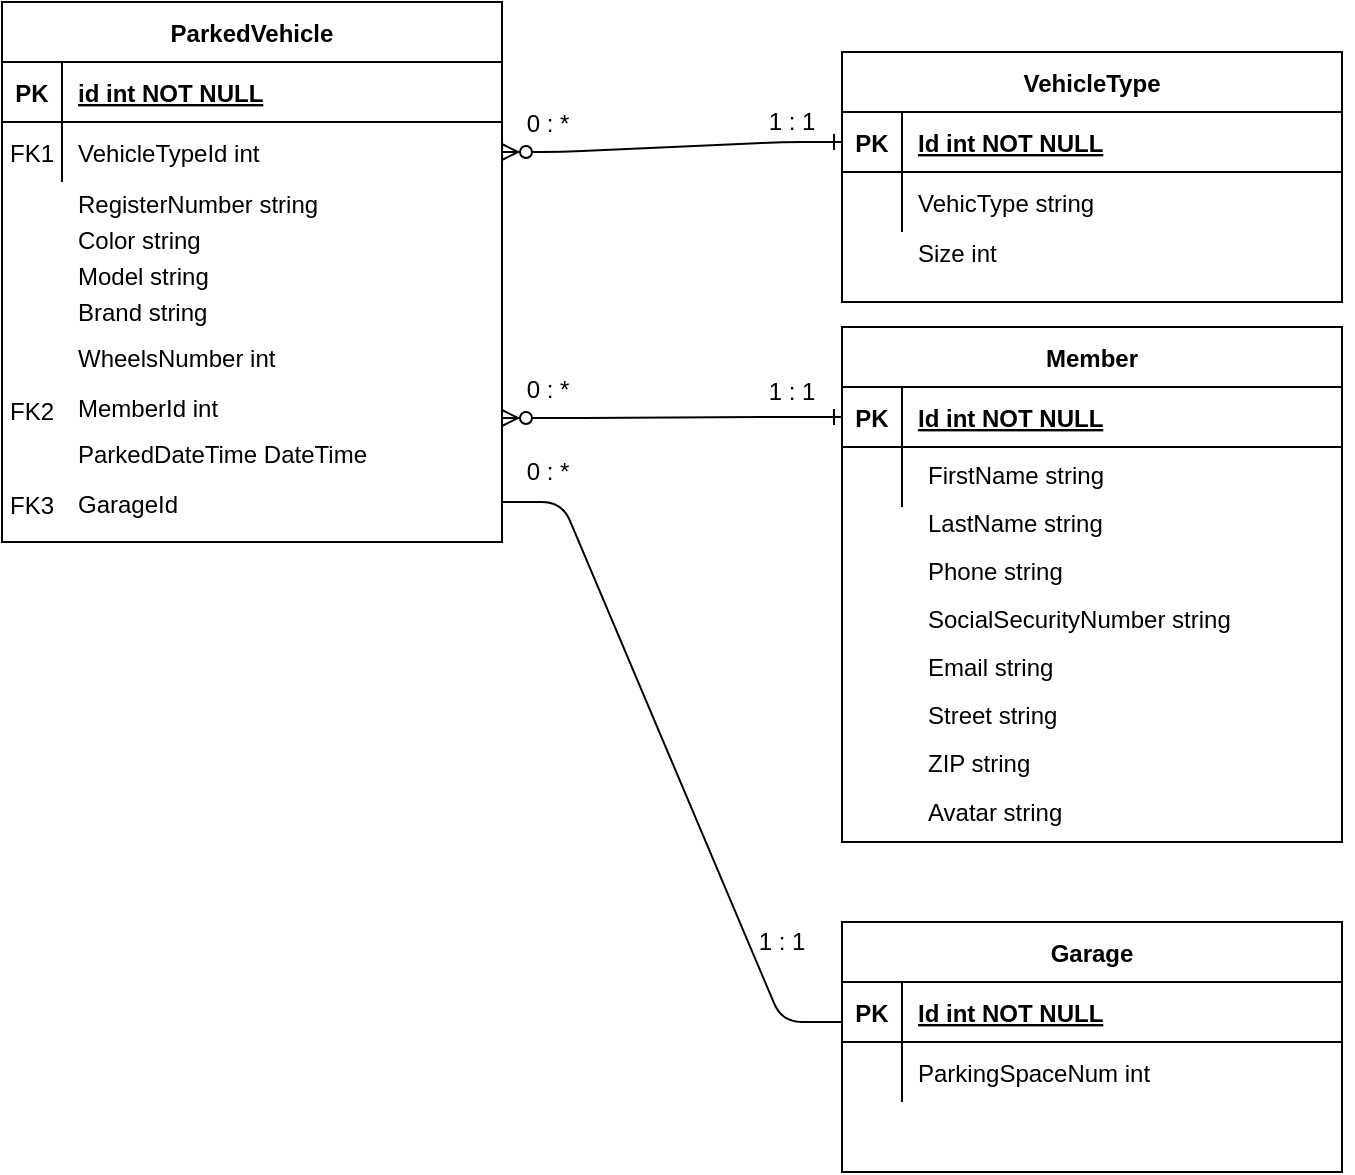 <mxfile version="13.8.8" type="device"><diagram id="R2lEEEUBdFMjLlhIrx00" name="Page-1"><mxGraphModel dx="1038" dy="529" grid="1" gridSize="10" guides="1" tooltips="1" connect="1" arrows="1" fold="1" page="1" pageScale="1" pageWidth="850" pageHeight="1100" math="0" shadow="0" extFonts="Permanent Marker^https://fonts.googleapis.com/css?family=Permanent+Marker"><root><mxCell id="0"/><mxCell id="1" parent="0"/><mxCell id="C-vyLk0tnHw3VtMMgP7b-1" value="" style="edgeStyle=entityRelationEdgeStyle;endArrow=ERone;startArrow=ERzeroToMany;endFill=0;startFill=1;entryX=0;entryY=0.5;entryDx=0;entryDy=0;" parent="1" edge="1"><mxGeometry width="100" height="100" relative="1" as="geometry"><mxPoint x="310" y="288" as="sourcePoint"/><mxPoint x="480" y="287.5" as="targetPoint"/></mxGeometry></mxCell><mxCell id="C-vyLk0tnHw3VtMMgP7b-23" value="ParkedVehicle" style="shape=table;startSize=30;container=1;collapsible=1;childLayout=tableLayout;fixedRows=1;rowLines=0;fontStyle=1;align=center;resizeLast=1;" parent="1" vertex="1"><mxGeometry x="60" y="80" width="250" height="270" as="geometry"/></mxCell><mxCell id="C-vyLk0tnHw3VtMMgP7b-24" value="" style="shape=partialRectangle;collapsible=0;dropTarget=0;pointerEvents=0;fillColor=none;points=[[0,0.5],[1,0.5]];portConstraint=eastwest;top=0;left=0;right=0;bottom=1;" parent="C-vyLk0tnHw3VtMMgP7b-23" vertex="1"><mxGeometry y="30" width="250" height="30" as="geometry"/></mxCell><mxCell id="C-vyLk0tnHw3VtMMgP7b-25" value="PK" style="shape=partialRectangle;overflow=hidden;connectable=0;fillColor=none;top=0;left=0;bottom=0;right=0;fontStyle=1;" parent="C-vyLk0tnHw3VtMMgP7b-24" vertex="1"><mxGeometry width="30" height="30" as="geometry"/></mxCell><mxCell id="C-vyLk0tnHw3VtMMgP7b-26" value="id int NOT NULL " style="shape=partialRectangle;overflow=hidden;connectable=0;fillColor=none;top=0;left=0;bottom=0;right=0;align=left;spacingLeft=6;fontStyle=5;" parent="C-vyLk0tnHw3VtMMgP7b-24" vertex="1"><mxGeometry x="30" width="220" height="30" as="geometry"/></mxCell><mxCell id="C-vyLk0tnHw3VtMMgP7b-27" value="" style="shape=partialRectangle;collapsible=0;dropTarget=0;pointerEvents=0;fillColor=none;points=[[0,0.5],[1,0.5]];portConstraint=eastwest;top=0;left=0;right=0;bottom=0;" parent="C-vyLk0tnHw3VtMMgP7b-23" vertex="1"><mxGeometry y="60" width="250" height="30" as="geometry"/></mxCell><mxCell id="C-vyLk0tnHw3VtMMgP7b-28" value="" style="shape=partialRectangle;overflow=hidden;connectable=0;fillColor=none;top=0;left=0;bottom=0;right=0;" parent="C-vyLk0tnHw3VtMMgP7b-27" vertex="1"><mxGeometry width="30" height="30" as="geometry"/></mxCell><mxCell id="C-vyLk0tnHw3VtMMgP7b-29" value="VehicleTypeId int" style="shape=partialRectangle;overflow=hidden;connectable=0;fillColor=none;top=0;left=0;bottom=0;right=0;align=left;spacingLeft=6;" parent="C-vyLk0tnHw3VtMMgP7b-27" vertex="1"><mxGeometry x="30" width="220" height="30" as="geometry"/></mxCell><mxCell id="QqNzqw2DzFEVBb72WJGt-21" value="RegisterNumber string" style="shape=partialRectangle;overflow=hidden;connectable=0;fillColor=none;top=0;left=0;bottom=0;right=0;align=left;spacingLeft=6;" parent="1" vertex="1"><mxGeometry x="90" y="164" width="220" height="33" as="geometry"/></mxCell><mxCell id="QqNzqw2DzFEVBb72WJGt-22" value="Color string" style="shape=partialRectangle;overflow=hidden;connectable=0;fillColor=none;top=0;left=0;bottom=0;right=0;align=left;spacingLeft=6;" parent="1" vertex="1"><mxGeometry x="90" y="182" width="220" height="33" as="geometry"/></mxCell><mxCell id="QqNzqw2DzFEVBb72WJGt-23" value="Model string" style="shape=partialRectangle;overflow=hidden;connectable=0;fillColor=none;top=0;left=0;bottom=0;right=0;align=left;spacingLeft=6;" parent="1" vertex="1"><mxGeometry x="90" y="200" width="220" height="33" as="geometry"/></mxCell><mxCell id="QqNzqw2DzFEVBb72WJGt-24" value="Brand string" style="shape=partialRectangle;overflow=hidden;connectable=0;fillColor=none;top=0;left=0;bottom=0;right=0;align=left;spacingLeft=6;" parent="1" vertex="1"><mxGeometry x="90" y="218" width="220" height="33" as="geometry"/></mxCell><mxCell id="QqNzqw2DzFEVBb72WJGt-25" value="WheelsNumber int" style="shape=partialRectangle;overflow=hidden;connectable=0;fillColor=none;top=0;left=0;bottom=0;right=0;align=left;spacingLeft=6;" parent="1" vertex="1"><mxGeometry x="90" y="241" width="220" height="33" as="geometry"/></mxCell><mxCell id="QqNzqw2DzFEVBb72WJGt-26" value="VehicleType" style="shape=table;startSize=30;container=1;collapsible=1;childLayout=tableLayout;fixedRows=1;rowLines=0;fontStyle=1;align=center;resizeLast=1;" parent="1" vertex="1"><mxGeometry x="480" y="105" width="250" height="125" as="geometry"/></mxCell><mxCell id="QqNzqw2DzFEVBb72WJGt-27" value="" style="shape=partialRectangle;collapsible=0;dropTarget=0;pointerEvents=0;fillColor=none;points=[[0,0.5],[1,0.5]];portConstraint=eastwest;top=0;left=0;right=0;bottom=1;" parent="QqNzqw2DzFEVBb72WJGt-26" vertex="1"><mxGeometry y="30" width="250" height="30" as="geometry"/></mxCell><mxCell id="QqNzqw2DzFEVBb72WJGt-28" value="PK" style="shape=partialRectangle;overflow=hidden;connectable=0;fillColor=none;top=0;left=0;bottom=0;right=0;fontStyle=1;" parent="QqNzqw2DzFEVBb72WJGt-27" vertex="1"><mxGeometry width="30" height="30" as="geometry"/></mxCell><mxCell id="QqNzqw2DzFEVBb72WJGt-29" value="Id int NOT NULL " style="shape=partialRectangle;overflow=hidden;connectable=0;fillColor=none;top=0;left=0;bottom=0;right=0;align=left;spacingLeft=6;fontStyle=5;" parent="QqNzqw2DzFEVBb72WJGt-27" vertex="1"><mxGeometry x="30" width="220" height="30" as="geometry"/></mxCell><mxCell id="QqNzqw2DzFEVBb72WJGt-30" value="" style="shape=partialRectangle;collapsible=0;dropTarget=0;pointerEvents=0;fillColor=none;points=[[0,0.5],[1,0.5]];portConstraint=eastwest;top=0;left=0;right=0;bottom=0;" parent="QqNzqw2DzFEVBb72WJGt-26" vertex="1"><mxGeometry y="60" width="250" height="30" as="geometry"/></mxCell><mxCell id="QqNzqw2DzFEVBb72WJGt-31" value="" style="shape=partialRectangle;overflow=hidden;connectable=0;fillColor=none;top=0;left=0;bottom=0;right=0;" parent="QqNzqw2DzFEVBb72WJGt-30" vertex="1"><mxGeometry width="30" height="30" as="geometry"/></mxCell><mxCell id="QqNzqw2DzFEVBb72WJGt-32" value="VehicType string" style="shape=partialRectangle;overflow=hidden;connectable=0;fillColor=none;top=0;left=0;bottom=0;right=0;align=left;spacingLeft=6;" parent="QqNzqw2DzFEVBb72WJGt-30" vertex="1"><mxGeometry x="30" width="220" height="30" as="geometry"/></mxCell><mxCell id="QqNzqw2DzFEVBb72WJGt-36" value="" style="edgeStyle=entityRelationEdgeStyle;endArrow=ERone;startArrow=ERzeroToMany;endFill=0;startFill=1;entryX=0;entryY=0.5;entryDx=0;entryDy=0;exitX=1;exitY=0.5;exitDx=0;exitDy=0;" parent="1" source="C-vyLk0tnHw3VtMMgP7b-27" target="QqNzqw2DzFEVBb72WJGt-27" edge="1"><mxGeometry width="100" height="100" relative="1" as="geometry"><mxPoint x="310" y="150" as="sourcePoint"/><mxPoint x="490" y="150" as="targetPoint"/></mxGeometry></mxCell><mxCell id="QqNzqw2DzFEVBb72WJGt-37" value="FK2" style="shape=partialRectangle;overflow=hidden;connectable=0;fillColor=none;top=0;left=0;bottom=0;right=0;fontStyle=0;" parent="1" vertex="1"><mxGeometry x="60" y="269" width="30" height="30" as="geometry"/></mxCell><mxCell id="QqNzqw2DzFEVBb72WJGt-38" value="MemberId int" style="shape=partialRectangle;overflow=hidden;connectable=0;fillColor=none;top=0;left=0;bottom=0;right=0;align=left;spacingLeft=6;" parent="1" vertex="1"><mxGeometry x="90" y="266" width="220" height="33" as="geometry"/></mxCell><mxCell id="QqNzqw2DzFEVBb72WJGt-39" value="FK1" style="shape=partialRectangle;overflow=hidden;connectable=0;fillColor=none;top=0;left=0;bottom=0;right=0;fontStyle=0;" parent="1" vertex="1"><mxGeometry x="60" y="140" width="30" height="30" as="geometry"/></mxCell><mxCell id="QqNzqw2DzFEVBb72WJGt-50" value="0 : *" style="text;html=1;strokeColor=none;fillColor=none;align=center;verticalAlign=middle;whiteSpace=wrap;rounded=0;" parent="1" vertex="1"><mxGeometry x="303" y="264" width="60" height="20" as="geometry"/></mxCell><mxCell id="QqNzqw2DzFEVBb72WJGt-51" value="1 : 1" style="text;html=1;strokeColor=none;fillColor=none;align=center;verticalAlign=middle;whiteSpace=wrap;rounded=0;" parent="1" vertex="1"><mxGeometry x="425" y="130" width="60" height="20" as="geometry"/></mxCell><mxCell id="QqNzqw2DzFEVBb72WJGt-52" value="1 : 1" style="text;html=1;strokeColor=none;fillColor=none;align=center;verticalAlign=middle;whiteSpace=wrap;rounded=0;" parent="1" vertex="1"><mxGeometry x="425" y="265" width="60" height="20" as="geometry"/></mxCell><mxCell id="QqNzqw2DzFEVBb72WJGt-53" value="0 : *" style="text;html=1;strokeColor=none;fillColor=none;align=center;verticalAlign=middle;whiteSpace=wrap;rounded=0;" parent="1" vertex="1"><mxGeometry x="303" y="131" width="60" height="20" as="geometry"/></mxCell><mxCell id="QqNzqw2DzFEVBb72WJGt-54" value="ParkedDateTime DateTime " style="shape=partialRectangle;overflow=hidden;connectable=0;fillColor=none;top=0;left=0;bottom=0;right=0;align=left;spacingLeft=6;" parent="1" vertex="1"><mxGeometry x="90" y="289" width="220" height="33" as="geometry"/></mxCell><mxCell id="LoRq3zJxrGA6JPp-TzU2-1" value="Size int" style="shape=partialRectangle;overflow=hidden;connectable=0;fillColor=none;top=0;left=0;bottom=0;right=0;align=left;spacingLeft=6;" parent="1" vertex="1"><mxGeometry x="510" y="190" width="220" height="30" as="geometry"/></mxCell><mxCell id="C-vyLk0tnHw3VtMMgP7b-2" value="Member" style="shape=table;startSize=30;container=1;collapsible=1;childLayout=tableLayout;fixedRows=1;rowLines=0;fontStyle=1;align=center;resizeLast=1;" parent="1" vertex="1"><mxGeometry x="480" y="242.5" width="250" height="257.5" as="geometry"/></mxCell><mxCell id="C-vyLk0tnHw3VtMMgP7b-3" value="" style="shape=partialRectangle;collapsible=0;dropTarget=0;pointerEvents=0;fillColor=none;points=[[0,0.5],[1,0.5]];portConstraint=eastwest;top=0;left=0;right=0;bottom=1;" parent="C-vyLk0tnHw3VtMMgP7b-2" vertex="1"><mxGeometry y="30" width="250" height="30" as="geometry"/></mxCell><mxCell id="C-vyLk0tnHw3VtMMgP7b-4" value="PK" style="shape=partialRectangle;overflow=hidden;connectable=0;fillColor=none;top=0;left=0;bottom=0;right=0;fontStyle=1;" parent="C-vyLk0tnHw3VtMMgP7b-3" vertex="1"><mxGeometry width="30" height="30" as="geometry"/></mxCell><mxCell id="C-vyLk0tnHw3VtMMgP7b-5" value="Id int NOT NULL " style="shape=partialRectangle;overflow=hidden;connectable=0;fillColor=none;top=0;left=0;bottom=0;right=0;align=left;spacingLeft=6;fontStyle=5;" parent="C-vyLk0tnHw3VtMMgP7b-3" vertex="1"><mxGeometry x="30" width="220" height="30" as="geometry"/></mxCell><mxCell id="C-vyLk0tnHw3VtMMgP7b-6" value="" style="shape=partialRectangle;collapsible=0;dropTarget=0;pointerEvents=0;fillColor=none;points=[[0,0.5],[1,0.5]];portConstraint=eastwest;top=0;left=0;right=0;bottom=0;" parent="C-vyLk0tnHw3VtMMgP7b-2" vertex="1"><mxGeometry y="60" width="250" height="30" as="geometry"/></mxCell><mxCell id="C-vyLk0tnHw3VtMMgP7b-7" value="" style="shape=partialRectangle;overflow=hidden;connectable=0;fillColor=none;top=0;left=0;bottom=0;right=0;" parent="C-vyLk0tnHw3VtMMgP7b-6" vertex="1"><mxGeometry width="30" height="30" as="geometry"/></mxCell><mxCell id="C-vyLk0tnHw3VtMMgP7b-8" value="" style="shape=partialRectangle;overflow=hidden;connectable=0;fillColor=none;top=0;left=0;bottom=0;right=0;align=left;spacingLeft=6;" parent="C-vyLk0tnHw3VtMMgP7b-6" vertex="1"><mxGeometry x="30" width="220" height="30" as="geometry"/></mxCell><mxCell id="QqNzqw2DzFEVBb72WJGt-41" value="FirstName string" style="shape=partialRectangle;overflow=hidden;connectable=0;fillColor=none;top=0;left=0;bottom=0;right=0;align=left;spacingLeft=6;" parent="1" vertex="1"><mxGeometry x="515" y="301.114" width="220" height="30.058" as="geometry"/></mxCell><mxCell id="QqNzqw2DzFEVBb72WJGt-42" value="LastName string" style="shape=partialRectangle;overflow=hidden;connectable=0;fillColor=none;top=0;left=0;bottom=0;right=0;align=left;spacingLeft=6;" parent="1" vertex="1"><mxGeometry x="515" y="325" width="220" height="30.058" as="geometry"/></mxCell><mxCell id="QqNzqw2DzFEVBb72WJGt-44" value="Phone string" style="shape=partialRectangle;overflow=hidden;connectable=0;fillColor=none;top=0;left=0;bottom=0;right=0;align=left;spacingLeft=6;" parent="1" vertex="1"><mxGeometry x="515" y="349" width="220" height="30.058" as="geometry"/></mxCell><mxCell id="QqNzqw2DzFEVBb72WJGt-45" value="SocialSecurityNumber string" style="shape=partialRectangle;overflow=hidden;connectable=0;fillColor=none;top=0;left=0;bottom=0;right=0;align=left;spacingLeft=6;" parent="1" vertex="1"><mxGeometry x="515" y="373" width="220" height="30.058" as="geometry"/></mxCell><mxCell id="QqNzqw2DzFEVBb72WJGt-46" value="Email string" style="shape=partialRectangle;overflow=hidden;connectable=0;fillColor=none;top=0;left=0;bottom=0;right=0;align=left;spacingLeft=6;" parent="1" vertex="1"><mxGeometry x="515" y="397" width="220" height="30.058" as="geometry"/></mxCell><mxCell id="QqNzqw2DzFEVBb72WJGt-47" value="Street string" style="shape=partialRectangle;overflow=hidden;connectable=0;fillColor=none;top=0;left=0;bottom=0;right=0;align=left;spacingLeft=6;" parent="1" vertex="1"><mxGeometry x="515" y="421" width="220" height="30.058" as="geometry"/></mxCell><mxCell id="QqNzqw2DzFEVBb72WJGt-48" value="ZIP string" style="shape=partialRectangle;overflow=hidden;connectable=0;fillColor=none;top=0;left=0;bottom=0;right=0;align=left;spacingLeft=6;" parent="1" vertex="1"><mxGeometry x="515" y="445" width="220" height="30.058" as="geometry"/></mxCell><mxCell id="QqNzqw2DzFEVBb72WJGt-49" value="Avatar string" style="shape=partialRectangle;overflow=hidden;connectable=0;fillColor=none;top=0;left=0;bottom=0;right=0;align=left;spacingLeft=6;" parent="1" vertex="1"><mxGeometry x="515" y="469.441" width="220" height="30.058" as="geometry"/></mxCell><mxCell id="XmBvM6OIjBDXL_8Xsisi-1" value="Garage" style="shape=table;startSize=30;container=1;collapsible=1;childLayout=tableLayout;fixedRows=1;rowLines=0;fontStyle=1;align=center;resizeLast=1;" vertex="1" parent="1"><mxGeometry x="480" y="540" width="250" height="125" as="geometry"/></mxCell><mxCell id="XmBvM6OIjBDXL_8Xsisi-2" value="" style="shape=partialRectangle;collapsible=0;dropTarget=0;pointerEvents=0;fillColor=none;points=[[0,0.5],[1,0.5]];portConstraint=eastwest;top=0;left=0;right=0;bottom=1;" vertex="1" parent="XmBvM6OIjBDXL_8Xsisi-1"><mxGeometry y="30" width="250" height="30" as="geometry"/></mxCell><mxCell id="XmBvM6OIjBDXL_8Xsisi-3" value="PK" style="shape=partialRectangle;overflow=hidden;connectable=0;fillColor=none;top=0;left=0;bottom=0;right=0;fontStyle=1;" vertex="1" parent="XmBvM6OIjBDXL_8Xsisi-2"><mxGeometry width="30" height="30" as="geometry"/></mxCell><mxCell id="XmBvM6OIjBDXL_8Xsisi-4" value="Id int NOT NULL " style="shape=partialRectangle;overflow=hidden;connectable=0;fillColor=none;top=0;left=0;bottom=0;right=0;align=left;spacingLeft=6;fontStyle=5;" vertex="1" parent="XmBvM6OIjBDXL_8Xsisi-2"><mxGeometry x="30" width="220" height="30" as="geometry"/></mxCell><mxCell id="XmBvM6OIjBDXL_8Xsisi-5" value="" style="shape=partialRectangle;collapsible=0;dropTarget=0;pointerEvents=0;fillColor=none;points=[[0,0.5],[1,0.5]];portConstraint=eastwest;top=0;left=0;right=0;bottom=0;" vertex="1" parent="XmBvM6OIjBDXL_8Xsisi-1"><mxGeometry y="60" width="250" height="30" as="geometry"/></mxCell><mxCell id="XmBvM6OIjBDXL_8Xsisi-6" value="" style="shape=partialRectangle;overflow=hidden;connectable=0;fillColor=none;top=0;left=0;bottom=0;right=0;" vertex="1" parent="XmBvM6OIjBDXL_8Xsisi-5"><mxGeometry width="30" height="30" as="geometry"/></mxCell><mxCell id="XmBvM6OIjBDXL_8Xsisi-7" value="ParkingSpaceNum int" style="shape=partialRectangle;overflow=hidden;connectable=0;fillColor=none;top=0;left=0;bottom=0;right=0;align=left;spacingLeft=6;" vertex="1" parent="XmBvM6OIjBDXL_8Xsisi-5"><mxGeometry x="30" width="220" height="30" as="geometry"/></mxCell><mxCell id="XmBvM6OIjBDXL_8Xsisi-8" value="1 : 1" style="text;html=1;strokeColor=none;fillColor=none;align=center;verticalAlign=middle;whiteSpace=wrap;rounded=0;" vertex="1" parent="1"><mxGeometry x="420" y="540" width="60" height="20" as="geometry"/></mxCell><mxCell id="XmBvM6OIjBDXL_8Xsisi-10" value="0 : *" style="text;html=1;strokeColor=none;fillColor=none;align=center;verticalAlign=middle;whiteSpace=wrap;rounded=0;" vertex="1" parent="1"><mxGeometry x="303" y="305.0" width="60" height="20" as="geometry"/></mxCell><mxCell id="XmBvM6OIjBDXL_8Xsisi-12" value="" style="edgeStyle=entityRelationEdgeStyle;endArrow=none;startArrow=none;endFill=0;startFill=0;entryX=0;entryY=0.5;entryDx=0;entryDy=0;" edge="1" parent="1"><mxGeometry width="100" height="100" relative="1" as="geometry"><mxPoint x="310" y="330" as="sourcePoint"/><mxPoint x="480" y="590" as="targetPoint"/></mxGeometry></mxCell><mxCell id="XmBvM6OIjBDXL_8Xsisi-14" value="GarageId" style="shape=partialRectangle;overflow=hidden;connectable=0;fillColor=none;top=0;left=0;bottom=0;right=0;align=left;spacingLeft=6;" vertex="1" parent="1"><mxGeometry x="90" y="314" width="220" height="33" as="geometry"/></mxCell><mxCell id="XmBvM6OIjBDXL_8Xsisi-15" value="FK3" style="shape=partialRectangle;overflow=hidden;connectable=0;fillColor=none;top=0;left=0;bottom=0;right=0;fontStyle=0;" vertex="1" parent="1"><mxGeometry x="60" y="316" width="30" height="30" as="geometry"/></mxCell></root></mxGraphModel></diagram></mxfile>